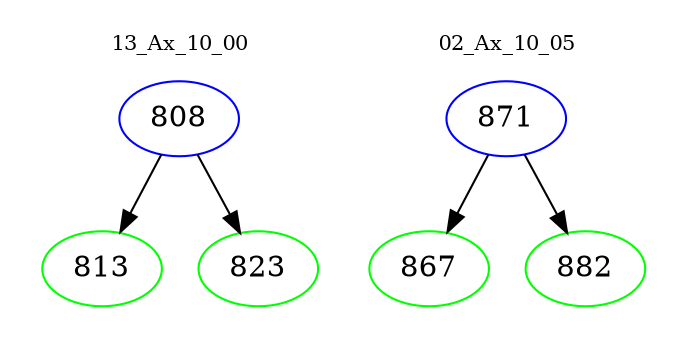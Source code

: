 digraph{
subgraph cluster_0 {
color = white
label = "13_Ax_10_00";
fontsize=10;
T0_808 [label="808", color="blue"]
T0_808 -> T0_813 [color="black"]
T0_813 [label="813", color="green"]
T0_808 -> T0_823 [color="black"]
T0_823 [label="823", color="green"]
}
subgraph cluster_1 {
color = white
label = "02_Ax_10_05";
fontsize=10;
T1_871 [label="871", color="blue"]
T1_871 -> T1_867 [color="black"]
T1_867 [label="867", color="green"]
T1_871 -> T1_882 [color="black"]
T1_882 [label="882", color="green"]
}
}
